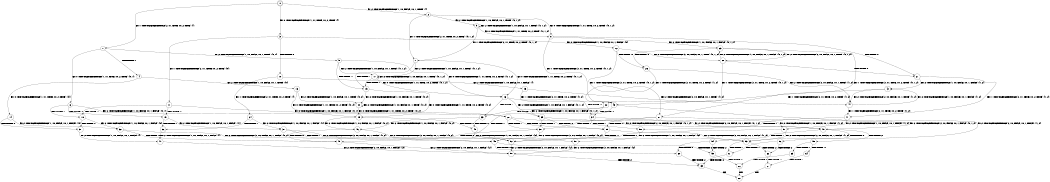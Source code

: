 digraph BCG {
size = "7, 10.5";
center = TRUE;
node [shape = circle];
0 [peripheries = 2];
0 -> 1 [label = "EX !1 !ATOMIC_EXCH_BRANCH (2, +1, TRUE, +0, 2, TRUE) !{}"];
0 -> 2 [label = "EX !2 !ATOMIC_EXCH_BRANCH (1, +0, FALSE, +0, 1, TRUE) !{}"];
0 -> 3 [label = "EX !0 !ATOMIC_EXCH_BRANCH (1, +1, TRUE, +0, 2, TRUE) !{}"];
1 -> 4 [label = "TERMINATE !1"];
1 -> 5 [label = "EX !2 !ATOMIC_EXCH_BRANCH (1, +0, FALSE, +0, 1, TRUE) !{0, 1}"];
1 -> 6 [label = "EX !0 !ATOMIC_EXCH_BRANCH (1, +1, TRUE, +0, 2, TRUE) !{0, 1}"];
2 -> 7 [label = "EX !1 !ATOMIC_EXCH_BRANCH (2, +1, TRUE, +0, 2, TRUE) !{0, 1, 2}"];
2 -> 8 [label = "EX !0 !ATOMIC_EXCH_BRANCH (1, +1, TRUE, +0, 2, TRUE) !{0, 1, 2}"];
2 -> 9 [label = "EX !2 !ATOMIC_EXCH_BRANCH (1, +0, FALSE, +0, 1, TRUE) !{0, 1, 2}"];
3 -> 10 [label = "TERMINATE !0"];
3 -> 11 [label = "EX !1 !ATOMIC_EXCH_BRANCH (2, +1, TRUE, +0, 2, TRUE) !{0}"];
3 -> 12 [label = "EX !2 !ATOMIC_EXCH_BRANCH (1, +0, FALSE, +0, 1, FALSE) !{0}"];
4 -> 13 [label = "EX !2 !ATOMIC_EXCH_BRANCH (1, +0, FALSE, +0, 1, TRUE) !{0}"];
4 -> 14 [label = "EX !0 !ATOMIC_EXCH_BRANCH (1, +1, TRUE, +0, 2, TRUE) !{0}"];
5 -> 15 [label = "TERMINATE !1"];
5 -> 16 [label = "EX !0 !ATOMIC_EXCH_BRANCH (1, +1, TRUE, +0, 2, TRUE) !{0, 1, 2}"];
5 -> 17 [label = "EX !2 !ATOMIC_EXCH_BRANCH (1, +0, FALSE, +0, 1, TRUE) !{0, 1, 2}"];
6 -> 18 [label = "TERMINATE !1"];
6 -> 19 [label = "TERMINATE !0"];
6 -> 20 [label = "EX !2 !ATOMIC_EXCH_BRANCH (1, +0, FALSE, +0, 1, FALSE) !{0, 1}"];
7 -> 15 [label = "TERMINATE !1"];
7 -> 16 [label = "EX !0 !ATOMIC_EXCH_BRANCH (1, +1, TRUE, +0, 2, TRUE) !{0, 1, 2}"];
7 -> 17 [label = "EX !2 !ATOMIC_EXCH_BRANCH (1, +0, FALSE, +0, 1, TRUE) !{0, 1, 2}"];
8 -> 21 [label = "TERMINATE !0"];
8 -> 22 [label = "EX !1 !ATOMIC_EXCH_BRANCH (2, +1, TRUE, +0, 2, TRUE) !{0, 1, 2}"];
8 -> 23 [label = "EX !2 !ATOMIC_EXCH_BRANCH (1, +0, FALSE, +0, 1, FALSE) !{0, 1, 2}"];
9 -> 7 [label = "EX !1 !ATOMIC_EXCH_BRANCH (2, +1, TRUE, +0, 2, TRUE) !{0, 1, 2}"];
9 -> 8 [label = "EX !0 !ATOMIC_EXCH_BRANCH (1, +1, TRUE, +0, 2, TRUE) !{0, 1, 2}"];
9 -> 9 [label = "EX !2 !ATOMIC_EXCH_BRANCH (1, +0, FALSE, +0, 1, TRUE) !{0, 1, 2}"];
10 -> 24 [label = "EX !1 !ATOMIC_EXCH_BRANCH (2, +1, TRUE, +0, 2, TRUE) !{}"];
10 -> 25 [label = "EX !2 !ATOMIC_EXCH_BRANCH (1, +0, FALSE, +0, 1, FALSE) !{}"];
11 -> 18 [label = "TERMINATE !1"];
11 -> 19 [label = "TERMINATE !0"];
11 -> 20 [label = "EX !2 !ATOMIC_EXCH_BRANCH (1, +0, FALSE, +0, 1, FALSE) !{0, 1}"];
12 -> 26 [label = "TERMINATE !0"];
12 -> 27 [label = "EX !1 !ATOMIC_EXCH_BRANCH (2, +1, TRUE, +0, 2, TRUE) !{0, 1, 2}"];
12 -> 28 [label = "EX !2 !ATOMIC_EXCH_BRANCH (2, +0, FALSE, +0, 1, TRUE) !{0, 1, 2}"];
13 -> 29 [label = "EX !0 !ATOMIC_EXCH_BRANCH (1, +1, TRUE, +0, 2, TRUE) !{0, 2}"];
13 -> 30 [label = "EX !2 !ATOMIC_EXCH_BRANCH (1, +0, FALSE, +0, 1, TRUE) !{0, 2}"];
14 -> 31 [label = "TERMINATE !0"];
14 -> 32 [label = "EX !2 !ATOMIC_EXCH_BRANCH (1, +0, FALSE, +0, 1, FALSE) !{0}"];
15 -> 29 [label = "EX !0 !ATOMIC_EXCH_BRANCH (1, +1, TRUE, +0, 2, TRUE) !{0, 2}"];
15 -> 30 [label = "EX !2 !ATOMIC_EXCH_BRANCH (1, +0, FALSE, +0, 1, TRUE) !{0, 2}"];
16 -> 33 [label = "TERMINATE !1"];
16 -> 34 [label = "TERMINATE !0"];
16 -> 35 [label = "EX !2 !ATOMIC_EXCH_BRANCH (1, +0, FALSE, +0, 1, FALSE) !{0, 1, 2}"];
17 -> 15 [label = "TERMINATE !1"];
17 -> 16 [label = "EX !0 !ATOMIC_EXCH_BRANCH (1, +1, TRUE, +0, 2, TRUE) !{0, 1, 2}"];
17 -> 17 [label = "EX !2 !ATOMIC_EXCH_BRANCH (1, +0, FALSE, +0, 1, TRUE) !{0, 1, 2}"];
18 -> 31 [label = "TERMINATE !0"];
18 -> 32 [label = "EX !2 !ATOMIC_EXCH_BRANCH (1, +0, FALSE, +0, 1, FALSE) !{0}"];
19 -> 36 [label = "TERMINATE !1"];
19 -> 37 [label = "EX !2 !ATOMIC_EXCH_BRANCH (1, +0, FALSE, +0, 1, FALSE) !{1}"];
20 -> 38 [label = "TERMINATE !1"];
20 -> 39 [label = "TERMINATE !0"];
20 -> 40 [label = "EX !2 !ATOMIC_EXCH_BRANCH (2, +0, FALSE, +0, 1, FALSE) !{0, 1, 2}"];
21 -> 41 [label = "EX !1 !ATOMIC_EXCH_BRANCH (2, +1, TRUE, +0, 2, TRUE) !{1, 2}"];
21 -> 42 [label = "EX !2 !ATOMIC_EXCH_BRANCH (1, +0, FALSE, +0, 1, FALSE) !{1, 2}"];
22 -> 33 [label = "TERMINATE !1"];
22 -> 34 [label = "TERMINATE !0"];
22 -> 35 [label = "EX !2 !ATOMIC_EXCH_BRANCH (1, +0, FALSE, +0, 1, FALSE) !{0, 1, 2}"];
23 -> 26 [label = "TERMINATE !0"];
23 -> 27 [label = "EX !1 !ATOMIC_EXCH_BRANCH (2, +1, TRUE, +0, 2, TRUE) !{0, 1, 2}"];
23 -> 28 [label = "EX !2 !ATOMIC_EXCH_BRANCH (2, +0, FALSE, +0, 1, TRUE) !{0, 1, 2}"];
24 -> 36 [label = "TERMINATE !1"];
24 -> 37 [label = "EX !2 !ATOMIC_EXCH_BRANCH (1, +0, FALSE, +0, 1, FALSE) !{1}"];
25 -> 43 [label = "EX !1 !ATOMIC_EXCH_BRANCH (2, +1, TRUE, +0, 2, TRUE) !{1, 2}"];
25 -> 44 [label = "EX !2 !ATOMIC_EXCH_BRANCH (2, +0, FALSE, +0, 1, TRUE) !{1, 2}"];
26 -> 43 [label = "EX !1 !ATOMIC_EXCH_BRANCH (2, +1, TRUE, +0, 2, TRUE) !{1, 2}"];
26 -> 44 [label = "EX !2 !ATOMIC_EXCH_BRANCH (2, +0, FALSE, +0, 1, TRUE) !{1, 2}"];
27 -> 38 [label = "TERMINATE !1"];
27 -> 39 [label = "TERMINATE !0"];
27 -> 40 [label = "EX !2 !ATOMIC_EXCH_BRANCH (2, +0, FALSE, +0, 1, FALSE) !{0, 1, 2}"];
28 -> 21 [label = "TERMINATE !0"];
28 -> 22 [label = "EX !1 !ATOMIC_EXCH_BRANCH (2, +1, TRUE, +0, 2, TRUE) !{0, 1, 2}"];
28 -> 23 [label = "EX !2 !ATOMIC_EXCH_BRANCH (1, +0, FALSE, +0, 1, FALSE) !{0, 1, 2}"];
29 -> 45 [label = "TERMINATE !0"];
29 -> 46 [label = "EX !2 !ATOMIC_EXCH_BRANCH (1, +0, FALSE, +0, 1, FALSE) !{0, 2}"];
30 -> 29 [label = "EX !0 !ATOMIC_EXCH_BRANCH (1, +1, TRUE, +0, 2, TRUE) !{0, 2}"];
30 -> 30 [label = "EX !2 !ATOMIC_EXCH_BRANCH (1, +0, FALSE, +0, 1, TRUE) !{0, 2}"];
31 -> 47 [label = "EX !2 !ATOMIC_EXCH_BRANCH (1, +0, FALSE, +0, 1, FALSE) !{}"];
32 -> 48 [label = "TERMINATE !0"];
32 -> 49 [label = "EX !2 !ATOMIC_EXCH_BRANCH (2, +0, FALSE, +0, 1, FALSE) !{0, 2}"];
33 -> 45 [label = "TERMINATE !0"];
33 -> 46 [label = "EX !2 !ATOMIC_EXCH_BRANCH (1, +0, FALSE, +0, 1, FALSE) !{0, 2}"];
34 -> 50 [label = "TERMINATE !1"];
34 -> 51 [label = "EX !2 !ATOMIC_EXCH_BRANCH (1, +0, FALSE, +0, 1, FALSE) !{1, 2}"];
35 -> 38 [label = "TERMINATE !1"];
35 -> 39 [label = "TERMINATE !0"];
35 -> 40 [label = "EX !2 !ATOMIC_EXCH_BRANCH (2, +0, FALSE, +0, 1, FALSE) !{0, 1, 2}"];
36 -> 47 [label = "EX !2 !ATOMIC_EXCH_BRANCH (1, +0, FALSE, +0, 1, FALSE) !{}"];
37 -> 52 [label = "TERMINATE !1"];
37 -> 53 [label = "EX !2 !ATOMIC_EXCH_BRANCH (2, +0, FALSE, +0, 1, FALSE) !{1, 2}"];
38 -> 48 [label = "TERMINATE !0"];
38 -> 49 [label = "EX !2 !ATOMIC_EXCH_BRANCH (2, +0, FALSE, +0, 1, FALSE) !{0, 2}"];
39 -> 52 [label = "TERMINATE !1"];
39 -> 53 [label = "EX !2 !ATOMIC_EXCH_BRANCH (2, +0, FALSE, +0, 1, FALSE) !{1, 2}"];
40 -> 54 [label = "TERMINATE !1"];
40 -> 55 [label = "TERMINATE !2"];
40 -> 56 [label = "TERMINATE !0"];
41 -> 50 [label = "TERMINATE !1"];
41 -> 51 [label = "EX !2 !ATOMIC_EXCH_BRANCH (1, +0, FALSE, +0, 1, FALSE) !{1, 2}"];
42 -> 43 [label = "EX !1 !ATOMIC_EXCH_BRANCH (2, +1, TRUE, +0, 2, TRUE) !{1, 2}"];
42 -> 44 [label = "EX !2 !ATOMIC_EXCH_BRANCH (2, +0, FALSE, +0, 1, TRUE) !{1, 2}"];
43 -> 52 [label = "TERMINATE !1"];
43 -> 53 [label = "EX !2 !ATOMIC_EXCH_BRANCH (2, +0, FALSE, +0, 1, FALSE) !{1, 2}"];
44 -> 41 [label = "EX !1 !ATOMIC_EXCH_BRANCH (2, +1, TRUE, +0, 2, TRUE) !{1, 2}"];
44 -> 42 [label = "EX !2 !ATOMIC_EXCH_BRANCH (1, +0, FALSE, +0, 1, FALSE) !{1, 2}"];
45 -> 57 [label = "EX !2 !ATOMIC_EXCH_BRANCH (1, +0, FALSE, +0, 1, FALSE) !{2}"];
46 -> 48 [label = "TERMINATE !0"];
46 -> 49 [label = "EX !2 !ATOMIC_EXCH_BRANCH (2, +0, FALSE, +0, 1, FALSE) !{0, 2}"];
47 -> 58 [label = "EX !2 !ATOMIC_EXCH_BRANCH (2, +0, FALSE, +0, 1, FALSE) !{2}"];
48 -> 58 [label = "EX !2 !ATOMIC_EXCH_BRANCH (2, +0, FALSE, +0, 1, FALSE) !{2}"];
49 -> 59 [label = "TERMINATE !2"];
49 -> 60 [label = "TERMINATE !0"];
50 -> 57 [label = "EX !2 !ATOMIC_EXCH_BRANCH (1, +0, FALSE, +0, 1, FALSE) !{2}"];
51 -> 52 [label = "TERMINATE !1"];
51 -> 53 [label = "EX !2 !ATOMIC_EXCH_BRANCH (2, +0, FALSE, +0, 1, FALSE) !{1, 2}"];
52 -> 58 [label = "EX !2 !ATOMIC_EXCH_BRANCH (2, +0, FALSE, +0, 1, FALSE) !{2}"];
53 -> 61 [label = "TERMINATE !1"];
53 -> 62 [label = "TERMINATE !2"];
54 -> 59 [label = "TERMINATE !2"];
54 -> 60 [label = "TERMINATE !0"];
55 -> 63 [label = "TERMINATE !1"];
55 -> 64 [label = "TERMINATE !0"];
56 -> 61 [label = "TERMINATE !1"];
56 -> 62 [label = "TERMINATE !2"];
57 -> 58 [label = "EX !2 !ATOMIC_EXCH_BRANCH (2, +0, FALSE, +0, 1, FALSE) !{2}"];
58 -> 65 [label = "TERMINATE !2"];
59 -> 66 [label = "TERMINATE !0"];
60 -> 65 [label = "TERMINATE !2"];
61 -> 65 [label = "TERMINATE !2"];
62 -> 67 [label = "TERMINATE !1"];
63 -> 66 [label = "TERMINATE !0"];
64 -> 67 [label = "TERMINATE !1"];
65 -> 68 [label = "exit"];
66 -> 68 [label = "exit"];
67 -> 68 [label = "exit"];
}

